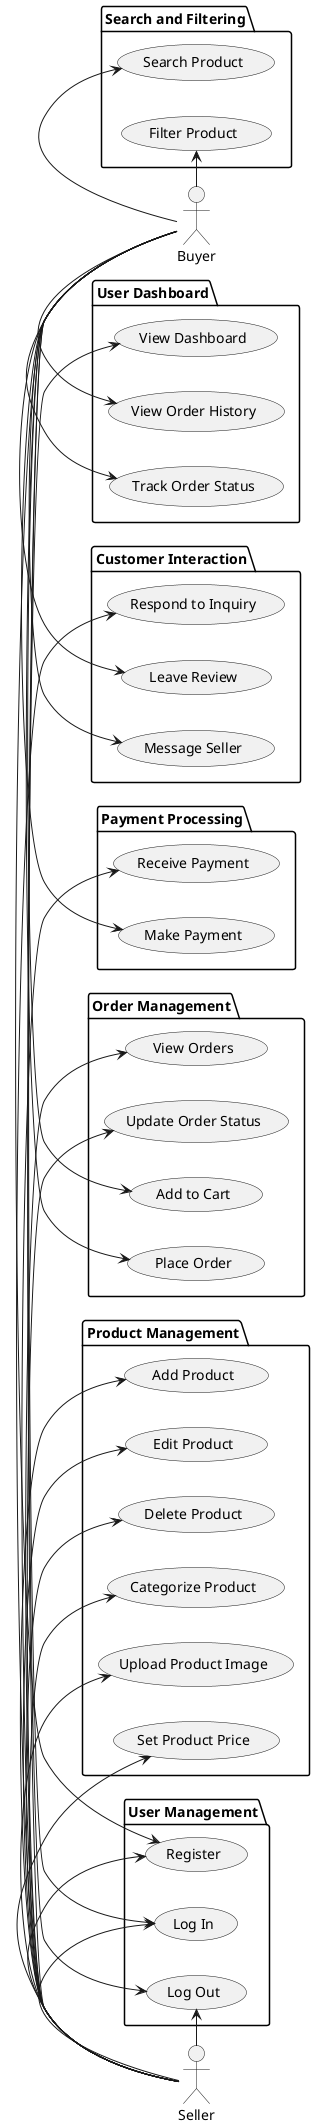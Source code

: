 @startuml usecasediagram
actor Seller
actor Buyer

left to right direction

package "User Management" {
    usecase "Register" as UC1
    usecase "Log In" as UC2
    usecase "Log Out" as UC3
}

package "Product Management" {
    usecase "Add Product" as UC4
    usecase "Edit Product" as UC5
    usecase "Delete Product" as UC6
    usecase "Categorize Product" as UC7
    usecase "Upload Product Image" as UC8
    usecase "Set Product Price" as UC9
}

package "Order Management" {
    usecase "Add to Cart" as UC10
    usecase "Place Order" as UC11
    usecase "View Orders" as UC12
    usecase "Update Order Status" as UC13
}

package "Payment Processing" {
    usecase "Make Payment" as UC14
    usecase "Receive Payment" as UC15
}

package "Customer Interaction" {
    usecase "Leave Review" as UC16
    usecase "Respond to Inquiry" as UC17
    usecase "Message Seller" as UC18
}

package "Search and Filtering" {
    usecase "Search Product" as UC19
    usecase "Filter Product" as UC20
}

package "User Dashboard" {
    usecase "View Dashboard" as UC21
    usecase "View Order History" as UC22
    usecase "Track Order Status" as UC23
}

Seller -> UC1
Seller -> UC2
Seller -> UC3
Seller -> UC4
Seller -> UC5
Seller -> UC6
Seller -> UC7
Seller -> UC8
Seller -> UC9
Seller -> UC12
Seller -> UC13
Seller -> UC15
Seller -> UC17
Seller -> UC21

Buyer -> UC1
Buyer -> UC2
Buyer -> UC3
Buyer -> UC10
Buyer -> UC11
Buyer -> UC14
Buyer -> UC16
Buyer -> UC18
Buyer -> UC19
Buyer -> UC20
Buyer -> UC22
Buyer -> UC23
@enduml